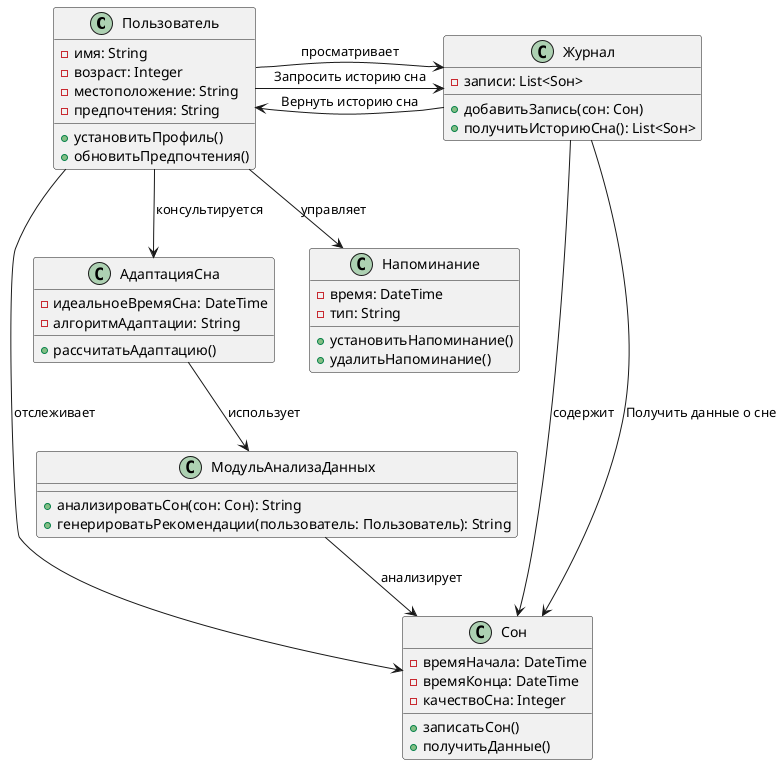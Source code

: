 @startuml

class Пользователь {
    - имя: String
    - возраст: Integer
    - местоположение: String
    - предпочтения: String
    + установитьПрофиль()
    + обновитьПредпочтения()
}

class Сон {
    - времяНачала: DateTime
    - времяКонца: DateTime
    - качествоСна: Integer
    + записатьСон()
    + получитьДанные()
}

class АдаптацияСна {
    - идеальноеВремяСна: DateTime
    - алгоритмАдаптации: String
    + рассчитатьАдаптацию()
}

class МодульАнализаДанных {
    + анализироватьСон(сон: Сон): String
    + генерироватьРекомендации(пользователь: Пользователь): String
}

class Напоминание {
    - время: DateTime
    - тип: String
    + установитьНапоминание()
    + удалитьНапоминание()
}

class Журнал {
    - записи: List<Sон>
    + добавитьЗапись(сон: Сон)
    + получитьИсториюСна(): List<Sон>
}

Пользователь --> Сон : "отслеживает"
Пользователь --> АдаптацияСна : "консультируется"
Пользователь --> Напоминание : "управляет"
Пользователь --> Журнал : "просматривает"
Журнал --> Сон : "содержит"
АдаптацияСна --> МодульАнализаДанных : "использует"
МодульАнализаДанных --> Сон : "анализирует"

Пользователь -> Журнал: Запросить историю сна
Журнал -> Сон: Получить данные о сне
Журнал -> Пользователь: Вернуть историю сна

@enduml
